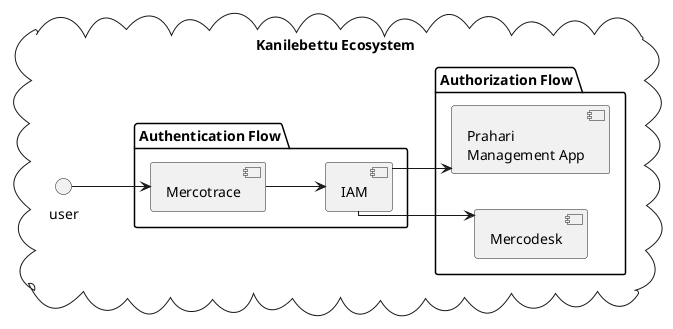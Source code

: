 @startuml

skinparam linetype ortho

cloud "Kanilebettu Ecosystem" as kb{

    left to right direction
    package "Authentication Flow" as authct {
          [IAM] as iam

        [Mercotrace] as mt
    }

    package "Authorization Flow" as authrz {
          [Prahari\nManagement App] as papp

          [Mercodesk] as md

    }

  () user --> mt
  mt --> iam
  iam --> md
  iam --> papp
  md -[hidden]r- papp

}



@enduml